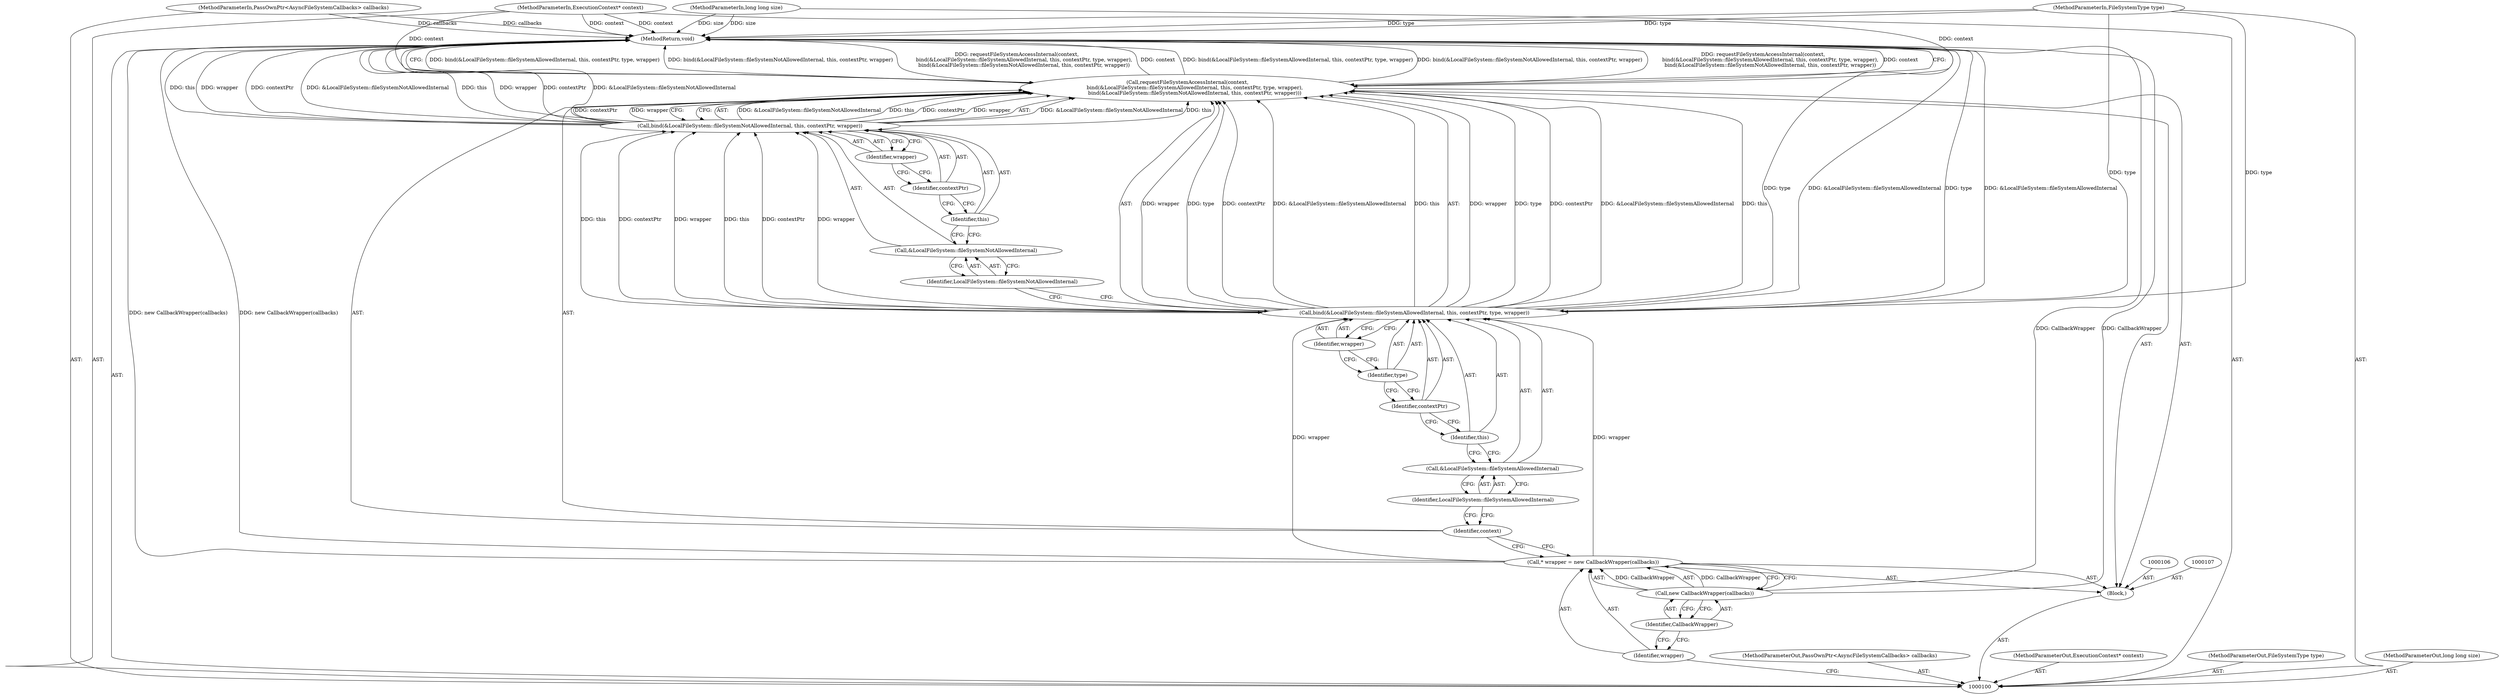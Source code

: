 digraph "0_Chrome_02c8303512ebed345011f7b545e2f418799be2f0_16" {
"1000127" [label="(MethodReturn,void)"];
"1000104" [label="(MethodParameterIn,PassOwnPtr<AsyncFileSystemCallbacks> callbacks)"];
"1000166" [label="(MethodParameterOut,PassOwnPtr<AsyncFileSystemCallbacks> callbacks)"];
"1000101" [label="(MethodParameterIn,ExecutionContext* context)"];
"1000163" [label="(MethodParameterOut,ExecutionContext* context)"];
"1000102" [label="(MethodParameterIn,FileSystemType type)"];
"1000164" [label="(MethodParameterOut,FileSystemType type)"];
"1000103" [label="(MethodParameterIn,long long size)"];
"1000165" [label="(MethodParameterOut,long long size)"];
"1000105" [label="(Block,)"];
"1000108" [label="(Call,* wrapper = new CallbackWrapper(callbacks))"];
"1000109" [label="(Identifier,wrapper)"];
"1000110" [label="(Call,new CallbackWrapper(callbacks))"];
"1000111" [label="(Identifier,CallbackWrapper)"];
"1000113" [label="(Identifier,context)"];
"1000112" [label="(Call,requestFileSystemAccessInternal(context,\n         bind(&LocalFileSystem::fileSystemAllowedInternal, this, contextPtr, type, wrapper),\n         bind(&LocalFileSystem::fileSystemNotAllowedInternal, this, contextPtr, wrapper)))"];
"1000115" [label="(Call,&LocalFileSystem::fileSystemAllowedInternal)"];
"1000116" [label="(Identifier,LocalFileSystem::fileSystemAllowedInternal)"];
"1000117" [label="(Identifier,this)"];
"1000118" [label="(Identifier,contextPtr)"];
"1000119" [label="(Identifier,type)"];
"1000120" [label="(Identifier,wrapper)"];
"1000114" [label="(Call,bind(&LocalFileSystem::fileSystemAllowedInternal, this, contextPtr, type, wrapper))"];
"1000122" [label="(Call,&LocalFileSystem::fileSystemNotAllowedInternal)"];
"1000123" [label="(Identifier,LocalFileSystem::fileSystemNotAllowedInternal)"];
"1000124" [label="(Identifier,this)"];
"1000125" [label="(Identifier,contextPtr)"];
"1000126" [label="(Identifier,wrapper)"];
"1000121" [label="(Call,bind(&LocalFileSystem::fileSystemNotAllowedInternal, this, contextPtr, wrapper))"];
"1000127" -> "1000100"  [label="AST: "];
"1000127" -> "1000112"  [label="CFG: "];
"1000121" -> "1000127"  [label="DDG: wrapper"];
"1000121" -> "1000127"  [label="DDG: contextPtr"];
"1000121" -> "1000127"  [label="DDG: &LocalFileSystem::fileSystemNotAllowedInternal"];
"1000121" -> "1000127"  [label="DDG: this"];
"1000104" -> "1000127"  [label="DDG: callbacks"];
"1000112" -> "1000127"  [label="DDG: bind(&LocalFileSystem::fileSystemAllowedInternal, this, contextPtr, type, wrapper)"];
"1000112" -> "1000127"  [label="DDG: bind(&LocalFileSystem::fileSystemNotAllowedInternal, this, contextPtr, wrapper)"];
"1000112" -> "1000127"  [label="DDG: requestFileSystemAccessInternal(context,\n         bind(&LocalFileSystem::fileSystemAllowedInternal, this, contextPtr, type, wrapper),\n         bind(&LocalFileSystem::fileSystemNotAllowedInternal, this, contextPtr, wrapper))"];
"1000112" -> "1000127"  [label="DDG: context"];
"1000103" -> "1000127"  [label="DDG: size"];
"1000114" -> "1000127"  [label="DDG: type"];
"1000114" -> "1000127"  [label="DDG: &LocalFileSystem::fileSystemAllowedInternal"];
"1000110" -> "1000127"  [label="DDG: CallbackWrapper"];
"1000102" -> "1000127"  [label="DDG: type"];
"1000101" -> "1000127"  [label="DDG: context"];
"1000108" -> "1000127"  [label="DDG: new CallbackWrapper(callbacks)"];
"1000104" -> "1000100"  [label="AST: "];
"1000104" -> "1000127"  [label="DDG: callbacks"];
"1000166" -> "1000100"  [label="AST: "];
"1000101" -> "1000100"  [label="AST: "];
"1000101" -> "1000127"  [label="DDG: context"];
"1000101" -> "1000112"  [label="DDG: context"];
"1000163" -> "1000100"  [label="AST: "];
"1000102" -> "1000100"  [label="AST: "];
"1000102" -> "1000127"  [label="DDG: type"];
"1000102" -> "1000114"  [label="DDG: type"];
"1000164" -> "1000100"  [label="AST: "];
"1000103" -> "1000100"  [label="AST: "];
"1000103" -> "1000127"  [label="DDG: size"];
"1000165" -> "1000100"  [label="AST: "];
"1000105" -> "1000100"  [label="AST: "];
"1000106" -> "1000105"  [label="AST: "];
"1000107" -> "1000105"  [label="AST: "];
"1000108" -> "1000105"  [label="AST: "];
"1000112" -> "1000105"  [label="AST: "];
"1000108" -> "1000105"  [label="AST: "];
"1000108" -> "1000110"  [label="CFG: "];
"1000109" -> "1000108"  [label="AST: "];
"1000110" -> "1000108"  [label="AST: "];
"1000113" -> "1000108"  [label="CFG: "];
"1000108" -> "1000127"  [label="DDG: new CallbackWrapper(callbacks)"];
"1000110" -> "1000108"  [label="DDG: CallbackWrapper"];
"1000108" -> "1000114"  [label="DDG: wrapper"];
"1000109" -> "1000108"  [label="AST: "];
"1000109" -> "1000100"  [label="CFG: "];
"1000111" -> "1000109"  [label="CFG: "];
"1000110" -> "1000108"  [label="AST: "];
"1000110" -> "1000111"  [label="CFG: "];
"1000111" -> "1000110"  [label="AST: "];
"1000108" -> "1000110"  [label="CFG: "];
"1000110" -> "1000127"  [label="DDG: CallbackWrapper"];
"1000110" -> "1000108"  [label="DDG: CallbackWrapper"];
"1000111" -> "1000110"  [label="AST: "];
"1000111" -> "1000109"  [label="CFG: "];
"1000110" -> "1000111"  [label="CFG: "];
"1000113" -> "1000112"  [label="AST: "];
"1000113" -> "1000108"  [label="CFG: "];
"1000116" -> "1000113"  [label="CFG: "];
"1000112" -> "1000105"  [label="AST: "];
"1000112" -> "1000121"  [label="CFG: "];
"1000113" -> "1000112"  [label="AST: "];
"1000114" -> "1000112"  [label="AST: "];
"1000121" -> "1000112"  [label="AST: "];
"1000127" -> "1000112"  [label="CFG: "];
"1000112" -> "1000127"  [label="DDG: bind(&LocalFileSystem::fileSystemAllowedInternal, this, contextPtr, type, wrapper)"];
"1000112" -> "1000127"  [label="DDG: bind(&LocalFileSystem::fileSystemNotAllowedInternal, this, contextPtr, wrapper)"];
"1000112" -> "1000127"  [label="DDG: requestFileSystemAccessInternal(context,\n         bind(&LocalFileSystem::fileSystemAllowedInternal, this, contextPtr, type, wrapper),\n         bind(&LocalFileSystem::fileSystemNotAllowedInternal, this, contextPtr, wrapper))"];
"1000112" -> "1000127"  [label="DDG: context"];
"1000101" -> "1000112"  [label="DDG: context"];
"1000114" -> "1000112"  [label="DDG: wrapper"];
"1000114" -> "1000112"  [label="DDG: type"];
"1000114" -> "1000112"  [label="DDG: contextPtr"];
"1000114" -> "1000112"  [label="DDG: &LocalFileSystem::fileSystemAllowedInternal"];
"1000114" -> "1000112"  [label="DDG: this"];
"1000121" -> "1000112"  [label="DDG: &LocalFileSystem::fileSystemNotAllowedInternal"];
"1000121" -> "1000112"  [label="DDG: this"];
"1000121" -> "1000112"  [label="DDG: contextPtr"];
"1000121" -> "1000112"  [label="DDG: wrapper"];
"1000115" -> "1000114"  [label="AST: "];
"1000115" -> "1000116"  [label="CFG: "];
"1000116" -> "1000115"  [label="AST: "];
"1000117" -> "1000115"  [label="CFG: "];
"1000116" -> "1000115"  [label="AST: "];
"1000116" -> "1000113"  [label="CFG: "];
"1000115" -> "1000116"  [label="CFG: "];
"1000117" -> "1000114"  [label="AST: "];
"1000117" -> "1000115"  [label="CFG: "];
"1000118" -> "1000117"  [label="CFG: "];
"1000118" -> "1000114"  [label="AST: "];
"1000118" -> "1000117"  [label="CFG: "];
"1000119" -> "1000118"  [label="CFG: "];
"1000119" -> "1000114"  [label="AST: "];
"1000119" -> "1000118"  [label="CFG: "];
"1000120" -> "1000119"  [label="CFG: "];
"1000120" -> "1000114"  [label="AST: "];
"1000120" -> "1000119"  [label="CFG: "];
"1000114" -> "1000120"  [label="CFG: "];
"1000114" -> "1000112"  [label="AST: "];
"1000114" -> "1000120"  [label="CFG: "];
"1000115" -> "1000114"  [label="AST: "];
"1000117" -> "1000114"  [label="AST: "];
"1000118" -> "1000114"  [label="AST: "];
"1000119" -> "1000114"  [label="AST: "];
"1000120" -> "1000114"  [label="AST: "];
"1000123" -> "1000114"  [label="CFG: "];
"1000114" -> "1000127"  [label="DDG: type"];
"1000114" -> "1000127"  [label="DDG: &LocalFileSystem::fileSystemAllowedInternal"];
"1000114" -> "1000112"  [label="DDG: wrapper"];
"1000114" -> "1000112"  [label="DDG: type"];
"1000114" -> "1000112"  [label="DDG: contextPtr"];
"1000114" -> "1000112"  [label="DDG: &LocalFileSystem::fileSystemAllowedInternal"];
"1000114" -> "1000112"  [label="DDG: this"];
"1000102" -> "1000114"  [label="DDG: type"];
"1000108" -> "1000114"  [label="DDG: wrapper"];
"1000114" -> "1000121"  [label="DDG: this"];
"1000114" -> "1000121"  [label="DDG: contextPtr"];
"1000114" -> "1000121"  [label="DDG: wrapper"];
"1000122" -> "1000121"  [label="AST: "];
"1000122" -> "1000123"  [label="CFG: "];
"1000123" -> "1000122"  [label="AST: "];
"1000124" -> "1000122"  [label="CFG: "];
"1000123" -> "1000122"  [label="AST: "];
"1000123" -> "1000114"  [label="CFG: "];
"1000122" -> "1000123"  [label="CFG: "];
"1000124" -> "1000121"  [label="AST: "];
"1000124" -> "1000122"  [label="CFG: "];
"1000125" -> "1000124"  [label="CFG: "];
"1000125" -> "1000121"  [label="AST: "];
"1000125" -> "1000124"  [label="CFG: "];
"1000126" -> "1000125"  [label="CFG: "];
"1000126" -> "1000121"  [label="AST: "];
"1000126" -> "1000125"  [label="CFG: "];
"1000121" -> "1000126"  [label="CFG: "];
"1000121" -> "1000112"  [label="AST: "];
"1000121" -> "1000126"  [label="CFG: "];
"1000122" -> "1000121"  [label="AST: "];
"1000124" -> "1000121"  [label="AST: "];
"1000125" -> "1000121"  [label="AST: "];
"1000126" -> "1000121"  [label="AST: "];
"1000112" -> "1000121"  [label="CFG: "];
"1000121" -> "1000127"  [label="DDG: wrapper"];
"1000121" -> "1000127"  [label="DDG: contextPtr"];
"1000121" -> "1000127"  [label="DDG: &LocalFileSystem::fileSystemNotAllowedInternal"];
"1000121" -> "1000127"  [label="DDG: this"];
"1000121" -> "1000112"  [label="DDG: &LocalFileSystem::fileSystemNotAllowedInternal"];
"1000121" -> "1000112"  [label="DDG: this"];
"1000121" -> "1000112"  [label="DDG: contextPtr"];
"1000121" -> "1000112"  [label="DDG: wrapper"];
"1000114" -> "1000121"  [label="DDG: this"];
"1000114" -> "1000121"  [label="DDG: contextPtr"];
"1000114" -> "1000121"  [label="DDG: wrapper"];
}

